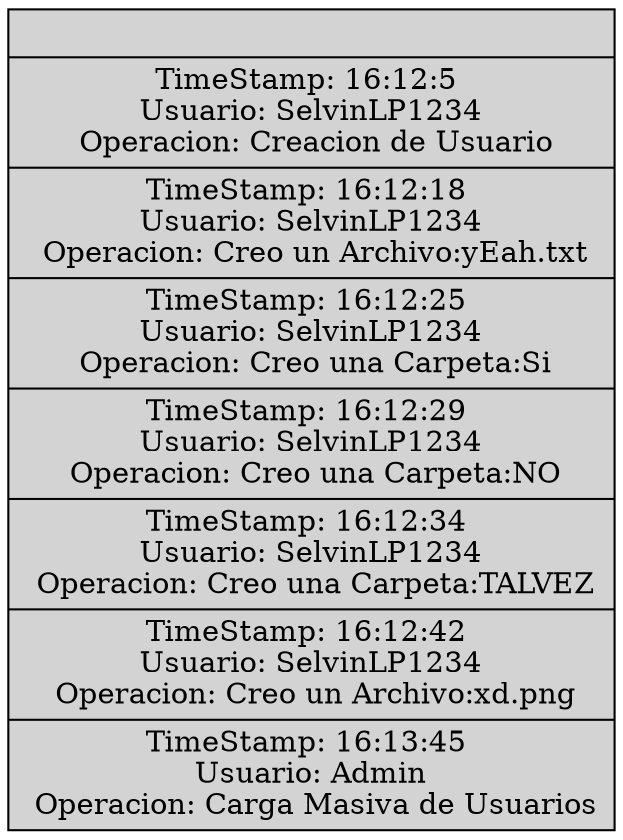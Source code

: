 digraph Pila { 
node[shape=record,style=filled] 
    1[label ="{| TimeStamp: 16:12:5 \n Usuario: SelvinLP1234 \n Operacion: Creacion de Usuario| TimeStamp: 16:12:18 \n Usuario: SelvinLP1234 \n Operacion: Creo un Archivo:yEah.txt| TimeStamp: 16:12:25 \n Usuario: SelvinLP1234 \n Operacion: Creo una Carpeta:Si| TimeStamp: 16:12:29 \n Usuario: SelvinLP1234 \n Operacion: Creo una Carpeta:NO| TimeStamp: 16:12:34 \n Usuario: SelvinLP1234 \n Operacion: Creo una Carpeta:TALVEZ| TimeStamp: 16:12:42 \n Usuario: SelvinLP1234 \n Operacion: Creo un Archivo:xd.png| TimeStamp: 16:13:45 \n Usuario: Admin \n Operacion: Carga Masiva de Usuarios }"]
 }